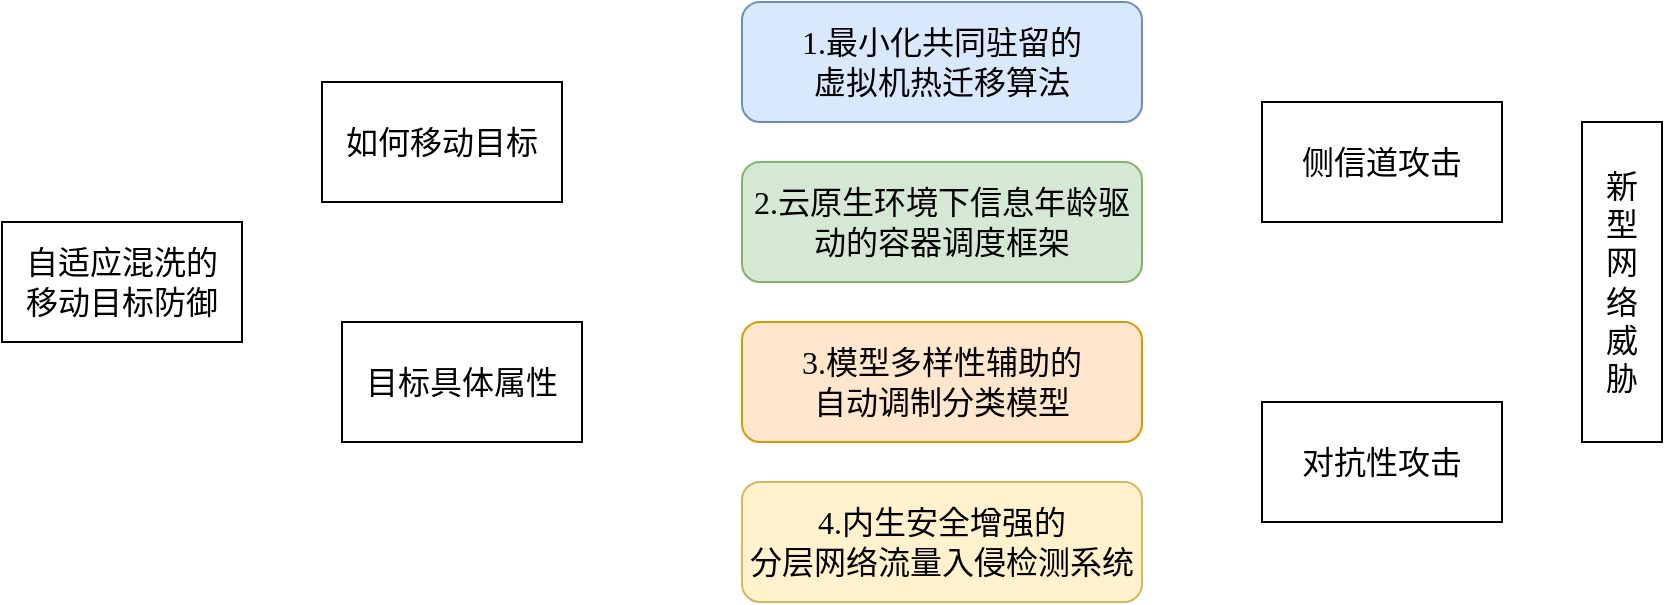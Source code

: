 <mxfile version="22.1.3" type="github">
  <diagram name="第 1 页" id="TFkyCCmXIhcKNt-2Raay">
    <mxGraphModel dx="1026" dy="601" grid="1" gridSize="10" guides="1" tooltips="1" connect="1" arrows="1" fold="1" page="1" pageScale="1" pageWidth="1169" pageHeight="827" math="0" shadow="0">
      <root>
        <mxCell id="0" />
        <mxCell id="1" parent="0" />
        <mxCell id="gg39BBJmfK9Wzds0mS3H-1" value="3.模型多样性辅助的&lt;br style=&quot;font-size: 16px;&quot;&gt;自动调制分类模型" style="rounded=1;whiteSpace=wrap;html=1;fontFamily=Times New Roman;fontSize=16;fillColor=#ffe6cc;strokeColor=#d79b00;" vertex="1" parent="1">
          <mxGeometry x="400" y="240" width="200" height="60" as="geometry" />
        </mxCell>
        <mxCell id="gg39BBJmfK9Wzds0mS3H-2" value="2.云原生环境下信息年龄驱动的容器调度框架" style="rounded=1;whiteSpace=wrap;html=1;fontFamily=Times New Roman;fontSize=16;fillColor=#d5e8d4;strokeColor=#82b366;" vertex="1" parent="1">
          <mxGeometry x="400" y="160" width="200" height="60" as="geometry" />
        </mxCell>
        <mxCell id="gg39BBJmfK9Wzds0mS3H-3" value="1.最小化共同驻留的&lt;br style=&quot;font-size: 16px;&quot;&gt;虚拟机热迁移算法" style="rounded=1;whiteSpace=wrap;html=1;fontFamily=Times New Roman;fontSize=16;fillColor=#dae8fc;strokeColor=#6c8ebf;" vertex="1" parent="1">
          <mxGeometry x="400" y="80" width="200" height="60" as="geometry" />
        </mxCell>
        <mxCell id="gg39BBJmfK9Wzds0mS3H-4" value="4.内生安全增强的&lt;br style=&quot;font-size: 16px;&quot;&gt;分层网络流量入侵检测系统" style="rounded=1;whiteSpace=wrap;html=1;fontFamily=Times New Roman;fontSize=16;fillColor=#fff2cc;strokeColor=#d6b656;" vertex="1" parent="1">
          <mxGeometry x="400" y="320" width="200" height="60" as="geometry" />
        </mxCell>
        <mxCell id="gg39BBJmfK9Wzds0mS3H-5" value="自适应混洗的&lt;br&gt;移动目标防御" style="rounded=0;whiteSpace=wrap;html=1;fontSize=16;fontFamily=Times New Roman;" vertex="1" parent="1">
          <mxGeometry x="30" y="190" width="120" height="60" as="geometry" />
        </mxCell>
        <mxCell id="gg39BBJmfK9Wzds0mS3H-6" value="如何移动目标" style="rounded=0;whiteSpace=wrap;html=1;fontSize=16;fontFamily=Times New Roman;" vertex="1" parent="1">
          <mxGeometry x="190" y="120" width="120" height="60" as="geometry" />
        </mxCell>
        <mxCell id="gg39BBJmfK9Wzds0mS3H-7" value="侧信道攻击" style="rounded=0;whiteSpace=wrap;html=1;fontSize=16;fontFamily=Times New Roman;" vertex="1" parent="1">
          <mxGeometry x="660" y="130" width="120" height="60" as="geometry" />
        </mxCell>
        <mxCell id="gg39BBJmfK9Wzds0mS3H-8" value="对抗性攻击" style="rounded=0;whiteSpace=wrap;html=1;fontSize=16;fontFamily=Times New Roman;" vertex="1" parent="1">
          <mxGeometry x="660" y="280" width="120" height="60" as="geometry" />
        </mxCell>
        <mxCell id="gg39BBJmfK9Wzds0mS3H-9" value="新&lt;br&gt;型&lt;br&gt;网&lt;br&gt;络&lt;br&gt;威&lt;br&gt;胁" style="rounded=0;whiteSpace=wrap;html=1;fontSize=16;fontFamily=Times New Roman;" vertex="1" parent="1">
          <mxGeometry x="820" y="140" width="40" height="160" as="geometry" />
        </mxCell>
        <mxCell id="gg39BBJmfK9Wzds0mS3H-10" value="目标具体属性" style="rounded=0;whiteSpace=wrap;html=1;fontSize=16;fontFamily=Times New Roman;" vertex="1" parent="1">
          <mxGeometry x="200" y="240" width="120" height="60" as="geometry" />
        </mxCell>
      </root>
    </mxGraphModel>
  </diagram>
</mxfile>
